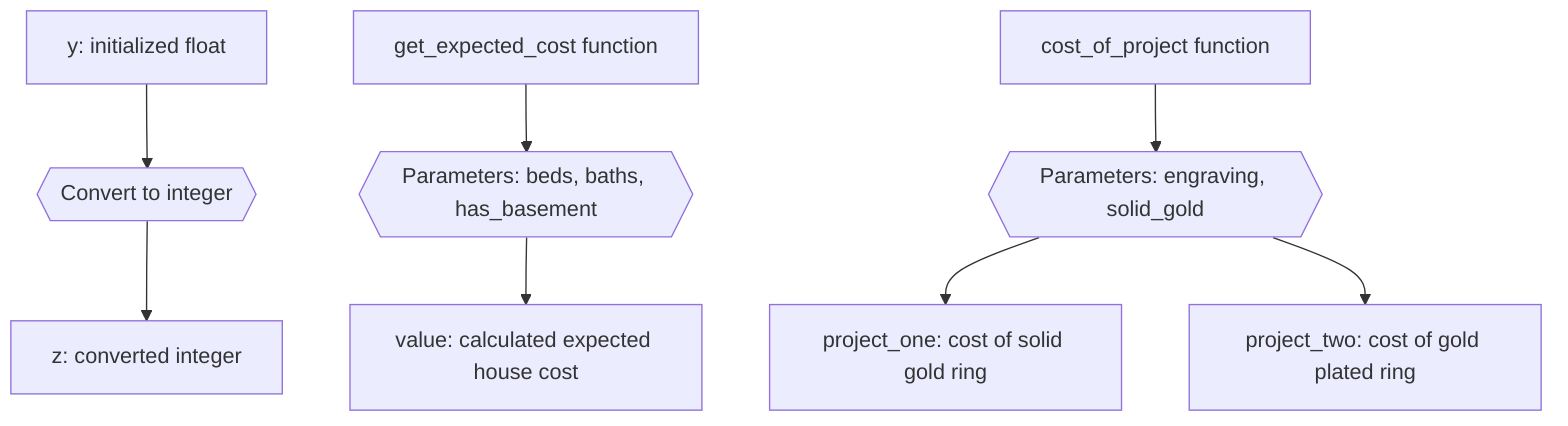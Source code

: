 %% Mermaid.js Workflow Diagram for Jupyter Notebook
%% Sketched based on the analyzed report

flowchart TD
    
    %% y is a float initialized
    A["y: initialized float"] --> B{{"Convert to integer"}}
    
    %% z receives converted y
    B --> C["z: converted integer"]
    
    %% Function to calculate house cost
    D["get_expected_cost function"] --> E{{"Parameters: beds, baths, has_basement"}}
    
    %% Parameters used in cost calculation
    E --> F["value: calculated expected house cost"]
    
    %% Rings engraving project
    G["cost_of_project function"] --> H{{"Parameters: engraving, solid_gold"}}
    
    %% Calculate cost for project one
    H --> I["project_one: cost of solid gold ring"]
    
    %% Calculate cost for project two
    H --> J["project_two: cost of gold plated ring"]